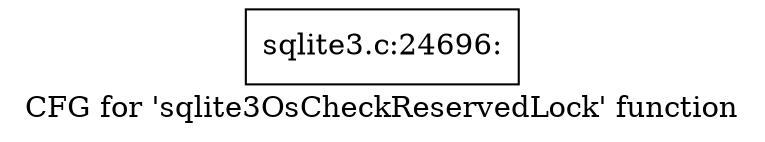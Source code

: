 digraph "CFG for 'sqlite3OsCheckReservedLock' function" {
	label="CFG for 'sqlite3OsCheckReservedLock' function";

	Node0x55c0f7704ce0 [shape=record,label="{sqlite3.c:24696:}"];
}
